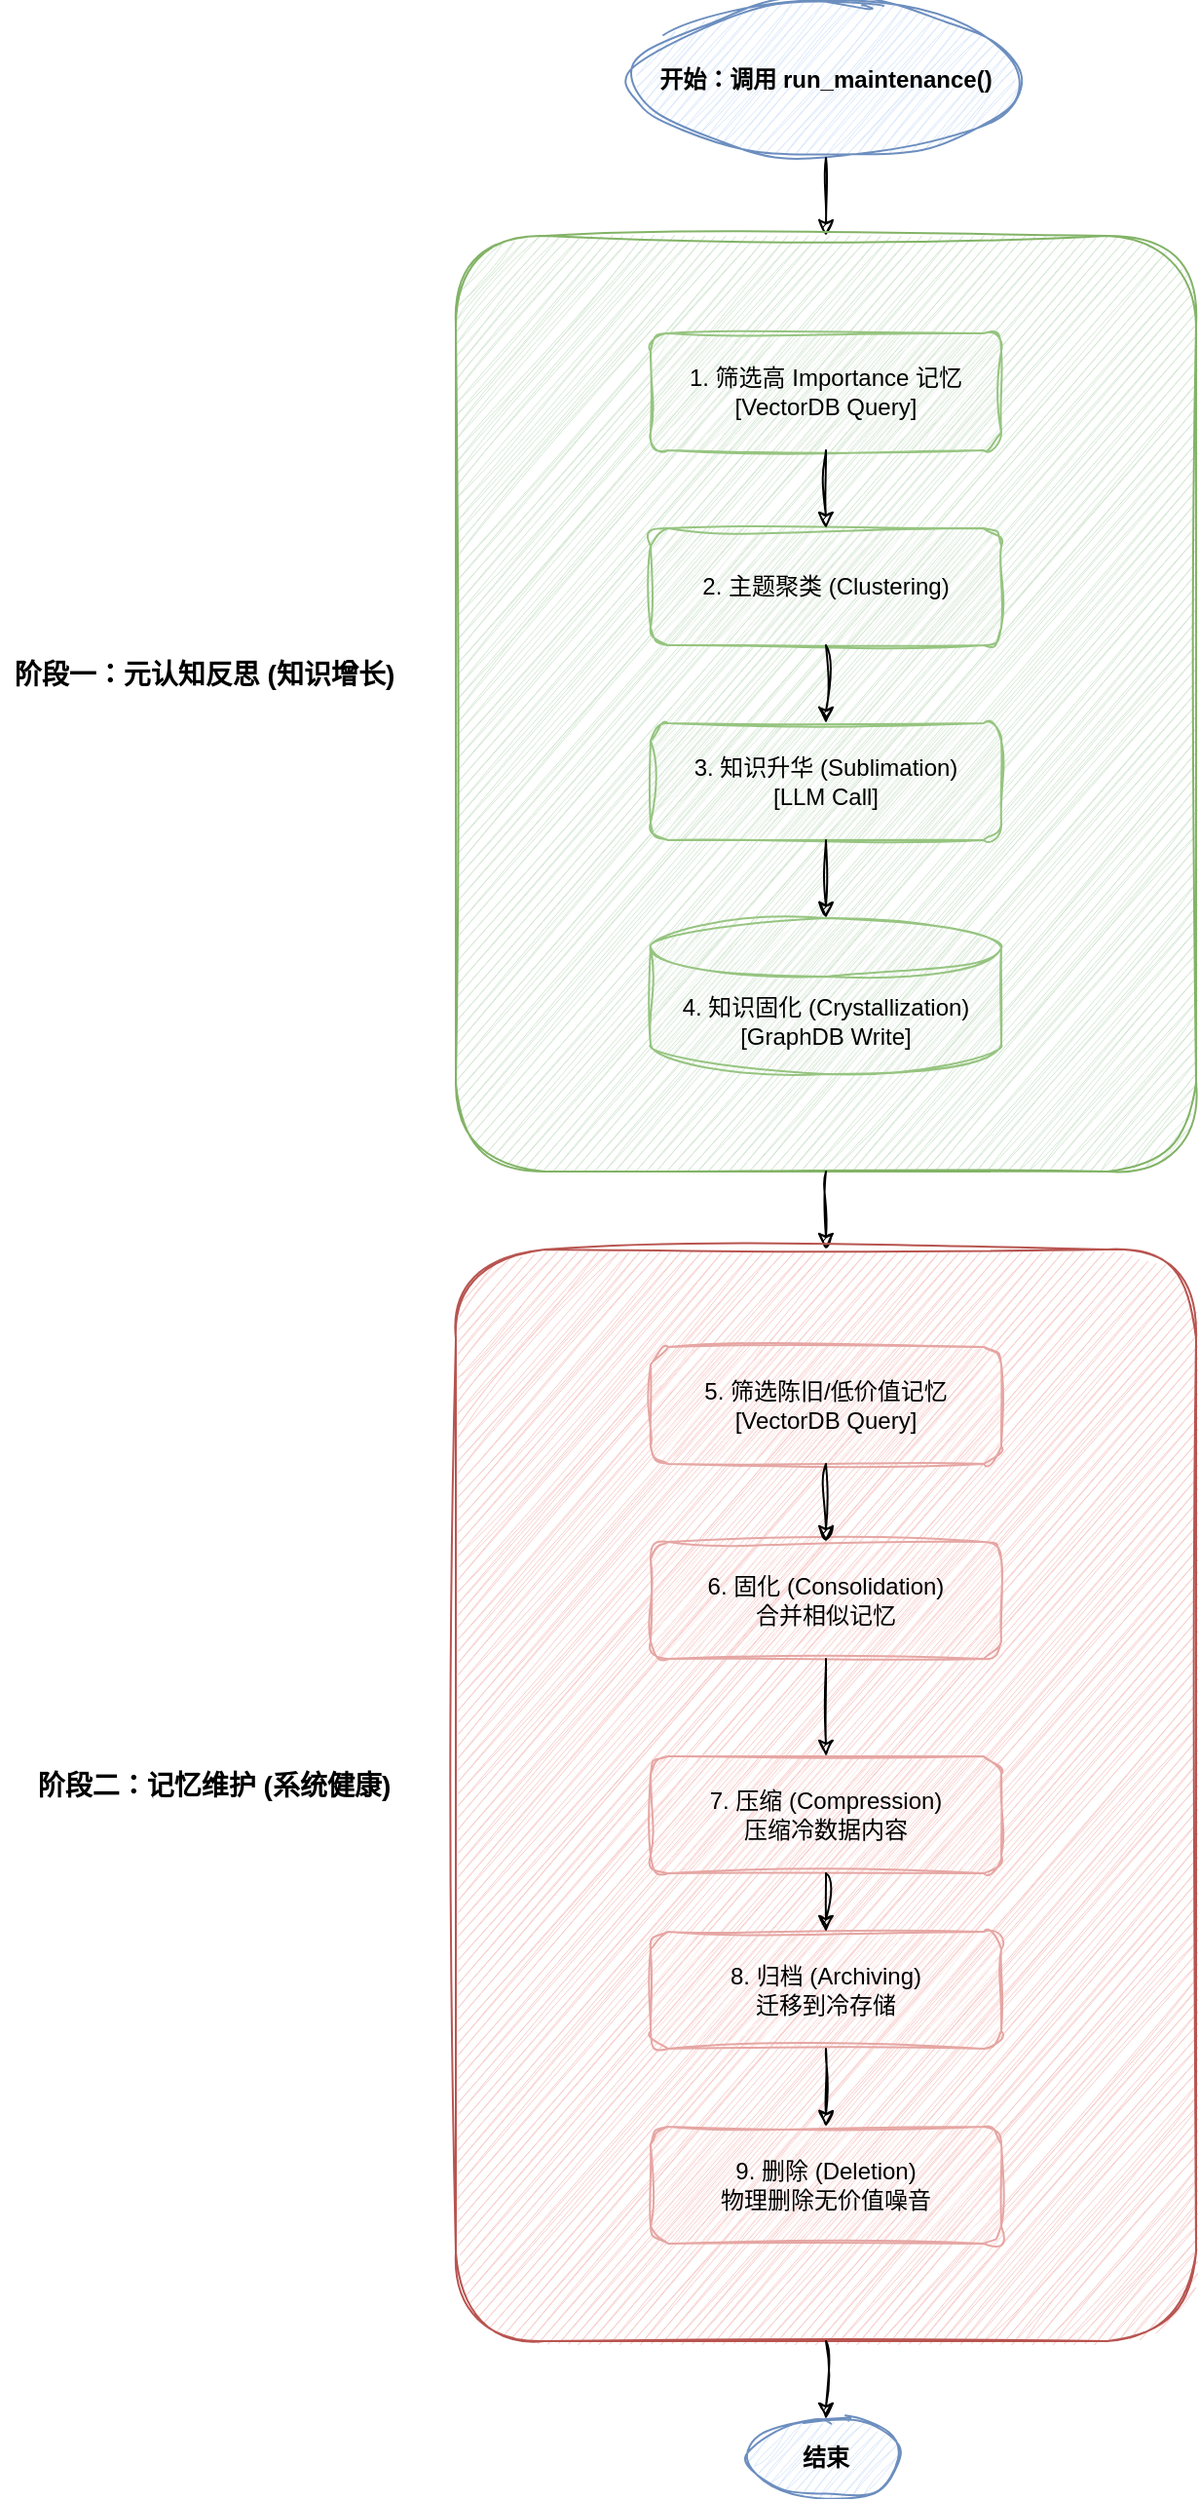 <mxfile>
    <diagram id="H-iJ1k2l3m4n5o6p" name="Page-1">
        <mxGraphModel dx="2511" dy="1256" grid="1" gridSize="10" guides="1" tooltips="1" connect="1" arrows="1" fold="1" page="1" pageScale="1" pageWidth="827" pageHeight="1654" math="0" shadow="0">
            <root>
                <mxCell id="0"/>
                <mxCell id="1" parent="0"/>
                <mxCell id="2" value="开始：调用 run_maintenance()" style="ellipse;whiteSpace=wrap;html=1;fillColor=#dae8fc;strokeColor=#6c8ebf;fontStyle=1;sketch=1;curveFitting=1;jiggle=2;" parent="1" vertex="1">
                    <mxGeometry x="314" y="40" width="200" height="80" as="geometry"/>
                </mxCell>
                <mxCell id="3" value="" style="endArrow=classic;html=1;rounded=0;sketch=1;curveFitting=1;jiggle=2;" parent="1" source="2" edge="1">
                    <mxGeometry width="50" height="50" relative="1" as="geometry">
                        <mxPoint x="414" y="140" as="sourcePoint"/>
                        <mxPoint x="414" y="160" as="targetPoint"/>
                    </mxGeometry>
                </mxCell>
                <mxCell id="4" value="" style="rounded=1;whiteSpace=wrap;html=1;fillColor=#d5e8d4;strokeColor=#82b366;fontStyle=1;fontSize=14;arcSize=12;sketch=1;curveFitting=1;jiggle=2;" parent="1" vertex="1">
                    <mxGeometry x="224" y="160" width="380" height="480" as="geometry"/>
                </mxCell>
                <mxCell id="5" value="1. 筛选高 Importance 记忆&lt;br&gt;[VectorDB Query]" style="rounded=1;whiteSpace=wrap;html=1;fillColor=#eaf2e9;strokeColor=#96c480;sketch=1;curveFitting=1;jiggle=2;" parent="1" vertex="1">
                    <mxGeometry x="324" y="210" width="180" height="60" as="geometry"/>
                </mxCell>
                <mxCell id="6" value="2. 主题聚类 (Clustering)" style="rounded=1;whiteSpace=wrap;html=1;fillColor=#eaf2e9;strokeColor=#96c480;sketch=1;curveFitting=1;jiggle=2;" parent="1" vertex="1">
                    <mxGeometry x="324" y="310" width="180" height="60" as="geometry"/>
                </mxCell>
                <mxCell id="7" value="" style="endArrow=classic;html=1;rounded=0;sketch=1;curveFitting=1;jiggle=2;" parent="1" source="5" target="6" edge="1">
                    <mxGeometry width="50" height="50" relative="1" as="geometry">
                        <mxPoint x="404" y="290" as="sourcePoint"/>
                        <mxPoint x="454" y="240" as="targetPoint"/>
                    </mxGeometry>
                </mxCell>
                <mxCell id="8" value="3. 知识升华 (Sublimation)&lt;br&gt;[LLM Call]" style="rounded=1;whiteSpace=wrap;html=1;fillColor=#eaf2e9;strokeColor=#96c480;sketch=1;curveFitting=1;jiggle=2;" parent="1" vertex="1">
                    <mxGeometry x="324" y="410" width="180" height="60" as="geometry"/>
                </mxCell>
                <mxCell id="9" value="" style="endArrow=classic;html=1;rounded=0;sketch=1;curveFitting=1;jiggle=2;" parent="1" source="6" target="8" edge="1">
                    <mxGeometry width="50" height="50" relative="1" as="geometry">
                        <mxPoint x="404" y="390" as="sourcePoint"/>
                        <mxPoint x="454" y="340" as="targetPoint"/>
                    </mxGeometry>
                </mxCell>
                <mxCell id="10" value="4. 知识固化 (Crystallization)&lt;br&gt;[GraphDB Write]" style="shape=cylinder3;whiteSpace=wrap;html=1;boundedLbl=1;backgroundOutline=1;size=15;fillColor=#eaf2e9;strokeColor=#96c480;sketch=1;curveFitting=1;jiggle=2;" parent="1" vertex="1">
                    <mxGeometry x="324" y="510" width="180" height="80" as="geometry"/>
                </mxCell>
                <mxCell id="11" value="" style="endArrow=classic;html=1;rounded=0;sketch=1;curveFitting=1;jiggle=2;" parent="1" source="8" target="10" edge="1">
                    <mxGeometry width="50" height="50" relative="1" as="geometry">
                        <mxPoint x="404" y="490" as="sourcePoint"/>
                        <mxPoint x="454" y="440" as="targetPoint"/>
                    </mxGeometry>
                </mxCell>
                <mxCell id="12" value="" style="endArrow=classic;html=1;rounded=0;sketch=1;curveFitting=1;jiggle=2;" parent="1" source="4" target="13" edge="1">
                    <mxGeometry width="50" height="50" relative="1" as="geometry">
                        <mxPoint x="414" y="660" as="sourcePoint"/>
                        <mxPoint x="414" y="680" as="targetPoint"/>
                    </mxGeometry>
                </mxCell>
                <mxCell id="13" value="" style="rounded=1;whiteSpace=wrap;html=1;fillColor=#f8cecc;strokeColor=#b85450;fontStyle=1;fontSize=14;arcSize=12;sketch=1;curveFitting=1;jiggle=2;" parent="1" vertex="1">
                    <mxGeometry x="224" y="680" width="380" height="560" as="geometry"/>
                </mxCell>
                <mxCell id="14" value="5. 筛选陈旧/低价值记忆&lt;br&gt;[VectorDB Query]" style="rounded=1;whiteSpace=wrap;html=1;fillColor=#fde9e8;strokeColor=#e5a6a3;sketch=1;curveFitting=1;jiggle=2;" parent="1" vertex="1">
                    <mxGeometry x="324" y="730" width="180" height="60" as="geometry"/>
                </mxCell>
                <mxCell id="15" value="6. 固化 (Consolidation)&lt;br&gt;合并相似记忆" style="rounded=1;whiteSpace=wrap;html=1;fillColor=#fde9e8;strokeColor=#e5a6a3;sketch=1;curveFitting=1;jiggle=2;" parent="1" vertex="1">
                    <mxGeometry x="324" y="830" width="180" height="60" as="geometry"/>
                </mxCell>
                <mxCell id="16" value="" style="endArrow=classic;html=1;rounded=0;sketch=1;curveFitting=1;jiggle=2;" parent="1" source="14" target="15" edge="1">
                    <mxGeometry width="50" height="50" relative="1" as="geometry">
                        <mxPoint x="404" y="810" as="sourcePoint"/>
                        <mxPoint x="454" y="760" as="targetPoint"/>
                    </mxGeometry>
                </mxCell>
                <mxCell id="17" value="7. 压缩 (Compression)&lt;br&gt;压缩冷数据内容" style="rounded=1;whiteSpace=wrap;html=1;fillColor=#fde9e8;strokeColor=#e5a6a3;sketch=1;curveFitting=1;jiggle=2;" parent="1" vertex="1">
                    <mxGeometry x="324" y="940" width="180" height="60" as="geometry"/>
                </mxCell>
                <mxCell id="18" value="" style="endArrow=classic;html=1;rounded=0;sketch=1;curveFitting=1;jiggle=2;" parent="1" source="15" target="17" edge="1">
                    <mxGeometry width="50" height="50" relative="1" as="geometry">
                        <mxPoint x="404" y="910" as="sourcePoint"/>
                        <mxPoint x="454" y="860" as="targetPoint"/>
                    </mxGeometry>
                </mxCell>
                <mxCell id="19" value="8. 归档 (Archiving)&lt;br&gt;迁移到冷存储" style="rounded=1;whiteSpace=wrap;html=1;fillColor=#fde9e8;strokeColor=#e5a6a3;sketch=1;curveFitting=1;jiggle=2;" parent="1" vertex="1">
                    <mxGeometry x="324" y="1030" width="180" height="60" as="geometry"/>
                </mxCell>
                <mxCell id="20" value="" style="endArrow=classic;html=1;rounded=0;sketch=1;curveFitting=1;jiggle=2;" parent="1" source="17" target="19" edge="1">
                    <mxGeometry width="50" height="50" relative="1" as="geometry">
                        <mxPoint x="404" y="1010" as="sourcePoint"/>
                        <mxPoint x="454" y="960" as="targetPoint"/>
                    </mxGeometry>
                </mxCell>
                <mxCell id="21" value="9. 删除 (Deletion)&lt;br&gt;物理删除无价值噪音" style="rounded=1;whiteSpace=wrap;html=1;fillColor=#fde9e8;strokeColor=#e5a6a3;sketch=1;curveFitting=1;jiggle=2;" parent="1" vertex="1">
                    <mxGeometry x="324" y="1130" width="180" height="60" as="geometry"/>
                </mxCell>
                <mxCell id="22" value="" style="endArrow=classic;html=1;rounded=0;sketch=1;curveFitting=1;jiggle=2;" parent="1" source="19" target="21" edge="1">
                    <mxGeometry width="50" height="50" relative="1" as="geometry">
                        <mxPoint x="404" y="1110" as="sourcePoint"/>
                        <mxPoint x="454" y="1060" as="targetPoint"/>
                    </mxGeometry>
                </mxCell>
                <mxCell id="23" value="结束" style="ellipse;whiteSpace=wrap;html=1;fillColor=#dae8fc;strokeColor=#6c8ebf;fontStyle=1;sketch=1;curveFitting=1;jiggle=2;" parent="1" vertex="1">
                    <mxGeometry x="374" y="1280" width="80" height="40" as="geometry"/>
                </mxCell>
                <mxCell id="24" value="" style="endArrow=classic;html=1;rounded=0;sketch=1;curveFitting=1;jiggle=2;" parent="1" source="13" target="23" edge="1">
                    <mxGeometry width="50" height="50" relative="1" as="geometry">
                        <mxPoint x="414" y="1260" as="sourcePoint"/>
                        <mxPoint x="414" y="1280" as="targetPoint"/>
                    </mxGeometry>
                </mxCell>
                <mxCell id="25" value="&lt;span style=&quot;color: rgb(0, 0, 0); font-size: 14px; font-weight: 700;&quot;&gt;阶段二：记忆维护 (系统健康)&lt;/span&gt;" style="text;html=1;align=center;verticalAlign=middle;whiteSpace=wrap;rounded=0;sketch=1;curveFitting=1;jiggle=2;" vertex="1" parent="1">
                    <mxGeometry y="940" width="200" height="30" as="geometry"/>
                </mxCell>
                <mxCell id="26" value="&lt;span style=&quot;color: rgb(0, 0, 0); font-size: 14px; font-weight: 700;&quot;&gt;阶段一：元认知反思 (知识增长)&lt;/span&gt;" style="text;html=1;align=center;verticalAlign=middle;whiteSpace=wrap;rounded=0;sketch=1;curveFitting=1;jiggle=2;" vertex="1" parent="1">
                    <mxGeometry x="-10" y="370" width="210" height="30" as="geometry"/>
                </mxCell>
            </root>
        </mxGraphModel>
    </diagram>
</mxfile>